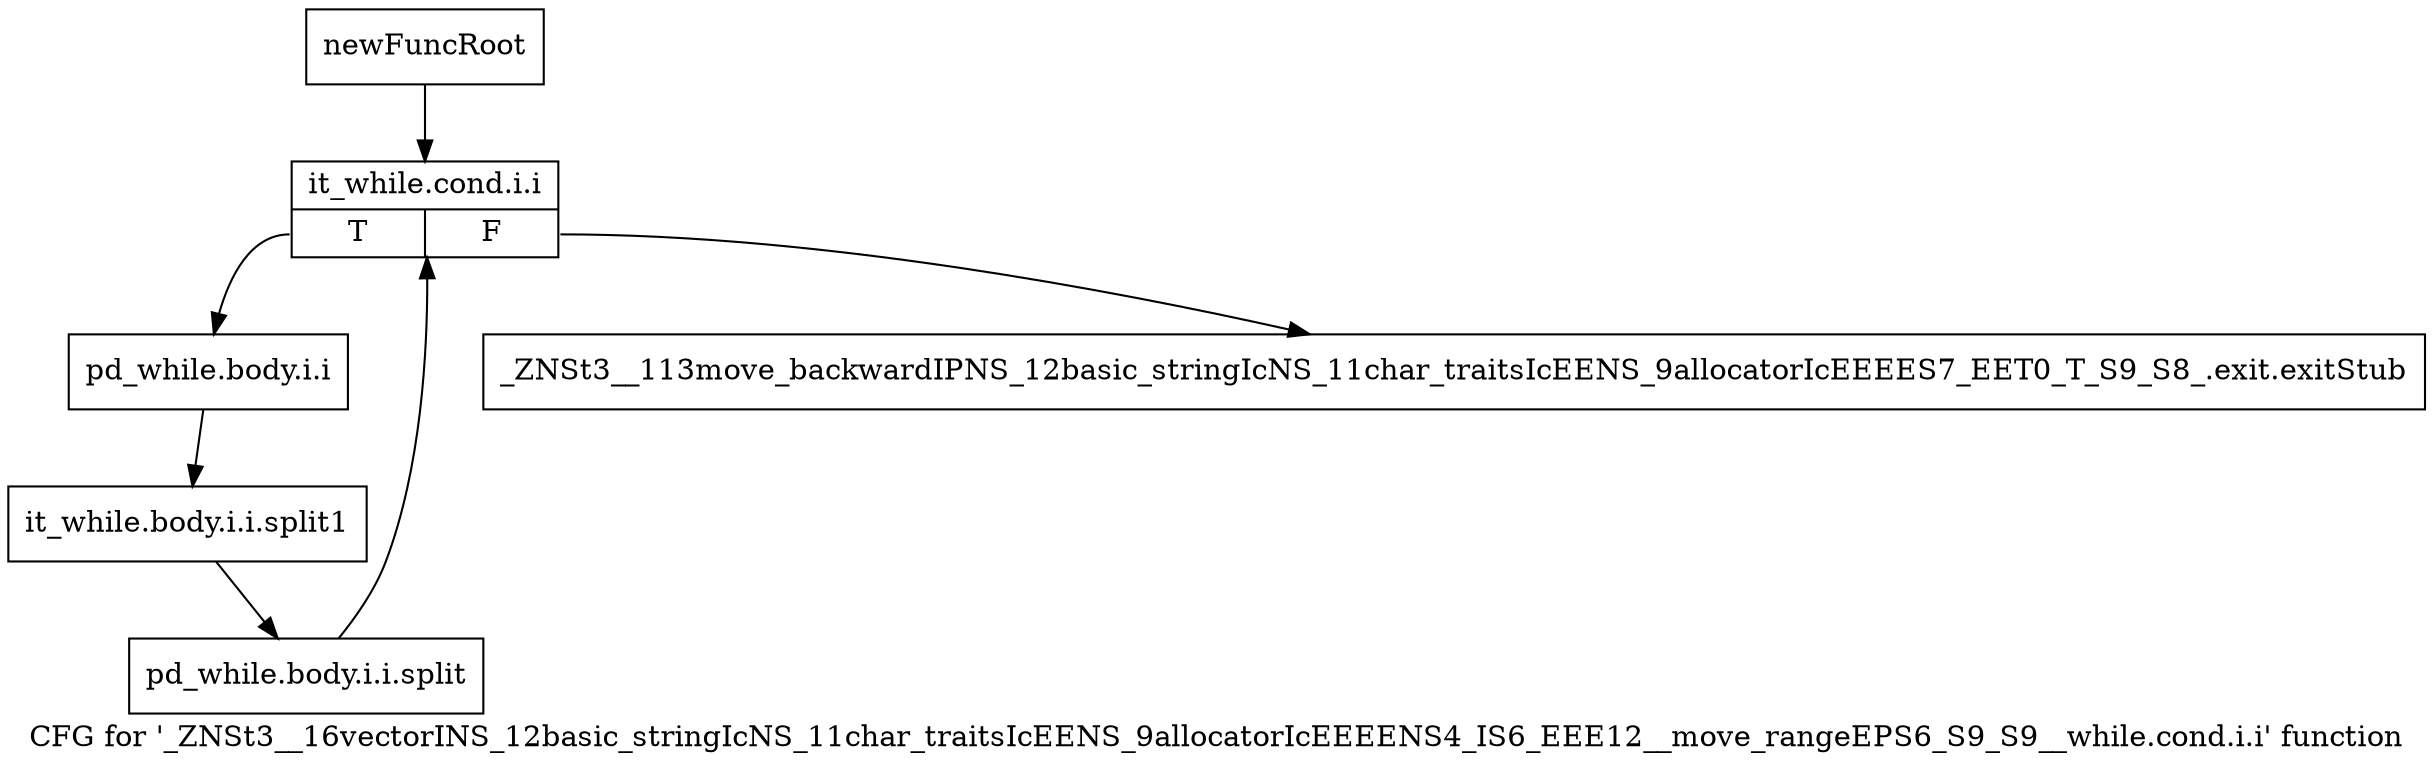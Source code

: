 digraph "CFG for '_ZNSt3__16vectorINS_12basic_stringIcNS_11char_traitsIcEENS_9allocatorIcEEEENS4_IS6_EEE12__move_rangeEPS6_S9_S9__while.cond.i.i' function" {
	label="CFG for '_ZNSt3__16vectorINS_12basic_stringIcNS_11char_traitsIcEENS_9allocatorIcEEEENS4_IS6_EEE12__move_rangeEPS6_S9_S9__while.cond.i.i' function";

	Node0x8de45b0 [shape=record,label="{newFuncRoot}"];
	Node0x8de45b0 -> Node0x8de4650;
	Node0x8de4600 [shape=record,label="{_ZNSt3__113move_backwardIPNS_12basic_stringIcNS_11char_traitsIcEENS_9allocatorIcEEEES7_EET0_T_S9_S8_.exit.exitStub}"];
	Node0x8de4650 [shape=record,label="{it_while.cond.i.i|{<s0>T|<s1>F}}"];
	Node0x8de4650:s0 -> Node0x8de46a0;
	Node0x8de4650:s1 -> Node0x8de4600;
	Node0x8de46a0 [shape=record,label="{pd_while.body.i.i}"];
	Node0x8de46a0 -> Node0xc3708c0;
	Node0xc3708c0 [shape=record,label="{it_while.body.i.i.split1}"];
	Node0xc3708c0 -> Node0xb7a9ca0;
	Node0xb7a9ca0 [shape=record,label="{pd_while.body.i.i.split}"];
	Node0xb7a9ca0 -> Node0x8de4650;
}
